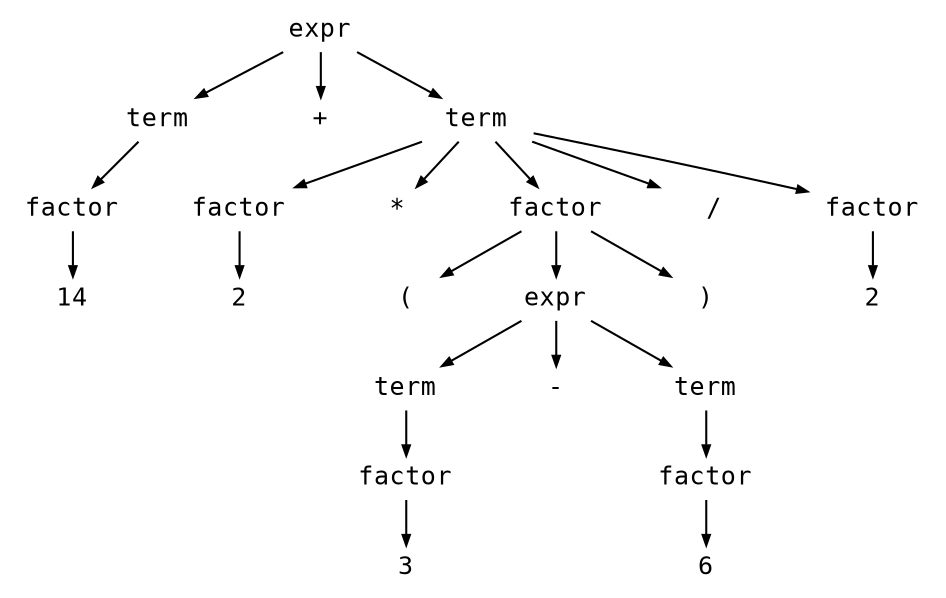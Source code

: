 digraph astgraph {
  node [shape=none, fontsize=12, fontname="Courier", height=.1];
  ranksep=.3;
  edge [arrowsize=.5]

  node1 [label="expr"]
  node2 [label="term"]
  node1 -> node2
  node3 [label="+"]
  node1 -> node3
  node4 [label="term"]
  node1 -> node4
  node5 [label="factor"]
  node2 -> node5
  node6 [label="factor"]
  node4 -> node6
  node7 [label="*"]
  node4 -> node7
  node8 [label="factor"]
  node4 -> node8
  node9 [label="/"]
  node4 -> node9
  node10 [label="factor"]
  node4 -> node10
  node11 [label="14"]
  node5 -> node11
  node12 [label="2"]
  node6 -> node12
  node13 [label="("]
  node8 -> node13
  node14 [label="expr"]
  node8 -> node14
  node15 [label=")"]
  node8 -> node15
  node16 [label="2"]
  node10 -> node16
  node17 [label="term"]
  node14 -> node17
  node18 [label="-"]
  node14 -> node18
  node19 [label="term"]
  node14 -> node19
  node20 [label="factor"]
  node17 -> node20
  node21 [label="factor"]
  node19 -> node21
  node22 [label="3"]
  node20 -> node22
  node23 [label="6"]
  node21 -> node23
}
